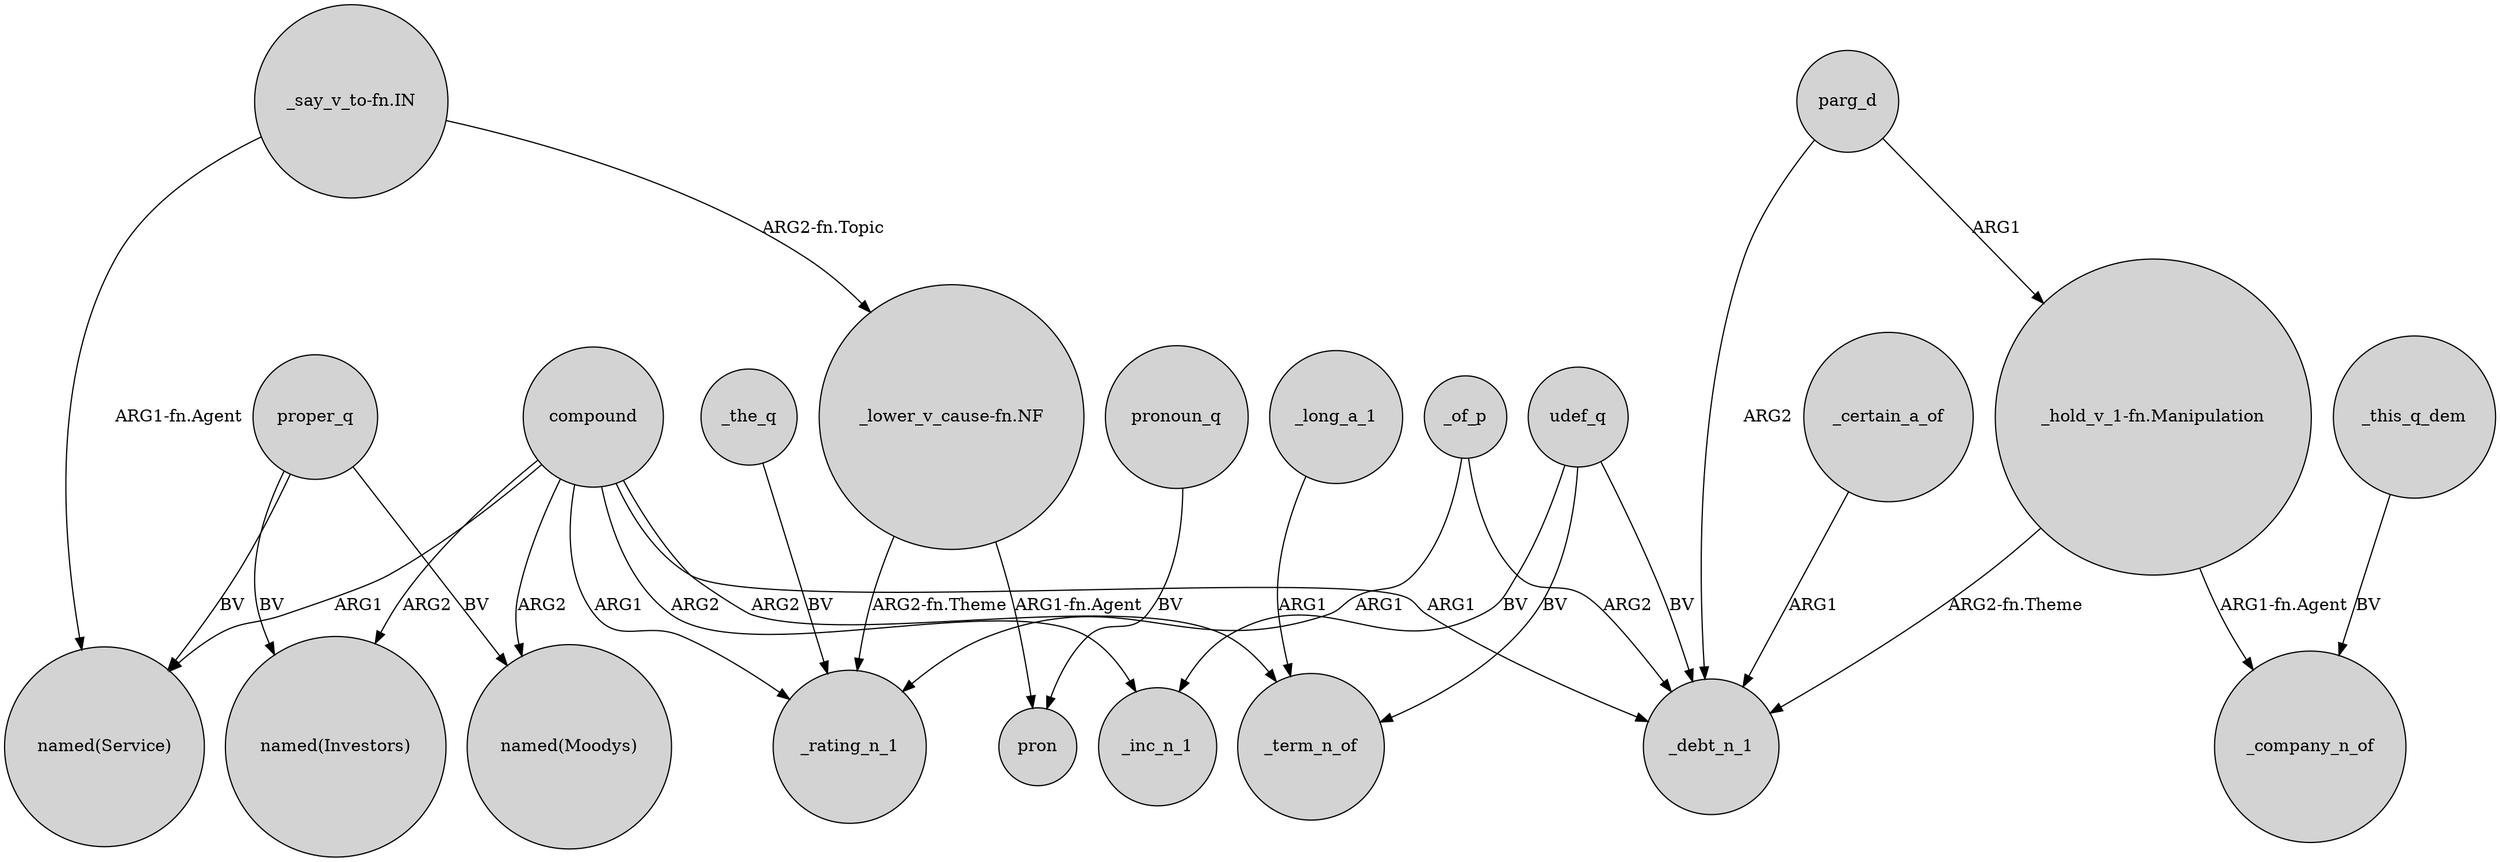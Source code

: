 digraph {
	node [shape=circle style=filled]
	compound -> "named(Moodys)" [label=ARG2]
	compound -> _debt_n_1 [label=ARG1]
	udef_q -> _inc_n_1 [label=BV]
	"_say_v_to-fn.IN" -> "named(Service)" [label="ARG1-fn.Agent"]
	compound -> _term_n_of [label=ARG2]
	udef_q -> _debt_n_1 [label=BV]
	"_lower_v_cause-fn.NF" -> pron [label="ARG1-fn.Agent"]
	_this_q_dem -> _company_n_of [label=BV]
	compound -> "named(Investors)" [label=ARG2]
	proper_q -> "named(Moodys)" [label=BV]
	compound -> "named(Service)" [label=ARG1]
	pronoun_q -> pron [label=BV]
	"_lower_v_cause-fn.NF" -> _rating_n_1 [label="ARG2-fn.Theme"]
	compound -> _rating_n_1 [label=ARG1]
	parg_d -> "_hold_v_1-fn.Manipulation" [label=ARG1]
	_of_p -> _rating_n_1 [label=ARG1]
	parg_d -> _debt_n_1 [label=ARG2]
	"_hold_v_1-fn.Manipulation" -> _company_n_of [label="ARG1-fn.Agent"]
	"_hold_v_1-fn.Manipulation" -> _debt_n_1 [label="ARG2-fn.Theme"]
	_of_p -> _debt_n_1 [label=ARG2]
	_the_q -> _rating_n_1 [label=BV]
	udef_q -> _term_n_of [label=BV]
	proper_q -> "named(Service)" [label=BV]
	proper_q -> "named(Investors)" [label=BV]
	compound -> _inc_n_1 [label=ARG2]
	"_say_v_to-fn.IN" -> "_lower_v_cause-fn.NF" [label="ARG2-fn.Topic"]
	_long_a_1 -> _term_n_of [label=ARG1]
	_certain_a_of -> _debt_n_1 [label=ARG1]
}

